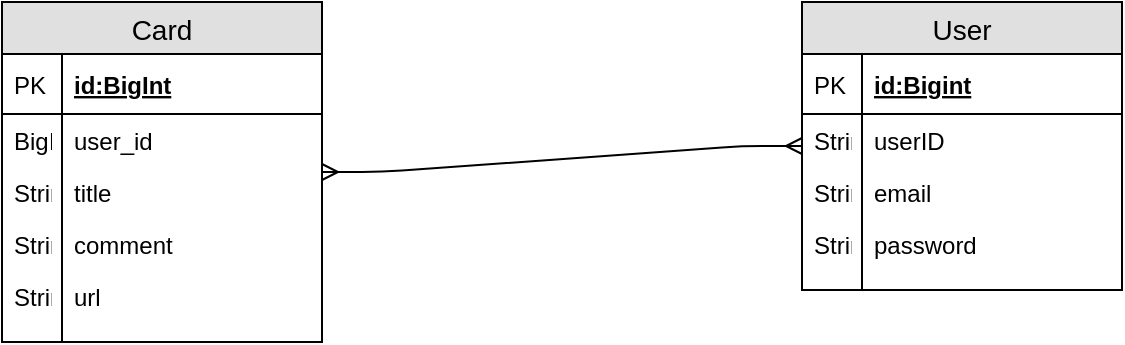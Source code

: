 <mxfile pages="1" version="11.2.3" type="device"><diagram id="p3M6OcRHENb-EbQylqT2" name="1 oldal"><mxGraphModel dx="946" dy="567" grid="1" gridSize="10" guides="1" tooltips="1" connect="1" arrows="1" fold="1" page="1" pageScale="1" pageWidth="827" pageHeight="1169" math="0" shadow="0"><root><mxCell id="0"/><mxCell id="1" parent="0"/><mxCell id="mCwch6XeB8AOmotk1CDI-1" value="Card" style="swimlane;fontStyle=0;childLayout=stackLayout;horizontal=1;startSize=26;fillColor=#e0e0e0;horizontalStack=0;resizeParent=1;resizeParentMax=0;resizeLast=0;collapsible=1;marginBottom=0;swimlaneFillColor=#ffffff;align=center;fontSize=14;" parent="1" vertex="1"><mxGeometry x="80" y="76" width="160" height="170" as="geometry"/></mxCell><mxCell id="mCwch6XeB8AOmotk1CDI-2" value="id:BigInt" style="shape=partialRectangle;top=0;left=0;right=0;bottom=1;align=left;verticalAlign=middle;fillColor=none;spacingLeft=34;spacingRight=4;overflow=hidden;rotatable=0;points=[[0,0.5],[1,0.5]];portConstraint=eastwest;dropTarget=0;fontStyle=5;fontSize=12;" parent="mCwch6XeB8AOmotk1CDI-1" vertex="1"><mxGeometry y="26" width="160" height="30" as="geometry"/></mxCell><mxCell id="mCwch6XeB8AOmotk1CDI-3" value="PK" style="shape=partialRectangle;top=0;left=0;bottom=0;fillColor=none;align=left;verticalAlign=middle;spacingLeft=4;spacingRight=4;overflow=hidden;rotatable=0;points=[];portConstraint=eastwest;part=1;fontSize=12;" parent="mCwch6XeB8AOmotk1CDI-2" vertex="1" connectable="0"><mxGeometry width="30" height="30" as="geometry"/></mxCell><mxCell id="H5kHoEMCKSrv5nc_vOK2-1" value="user_id" style="shape=partialRectangle;top=0;left=0;right=0;bottom=0;align=left;verticalAlign=top;fillColor=none;spacingLeft=34;spacingRight=4;overflow=hidden;rotatable=0;points=[[0,0.5],[1,0.5]];portConstraint=eastwest;dropTarget=0;fontSize=12;" vertex="1" parent="mCwch6XeB8AOmotk1CDI-1"><mxGeometry y="56" width="160" height="26" as="geometry"/></mxCell><mxCell id="H5kHoEMCKSrv5nc_vOK2-2" value="BigInt" style="shape=partialRectangle;top=0;left=0;bottom=0;fillColor=none;align=left;verticalAlign=top;spacingLeft=4;spacingRight=4;overflow=hidden;rotatable=0;points=[];portConstraint=eastwest;part=1;fontSize=12;" vertex="1" connectable="0" parent="H5kHoEMCKSrv5nc_vOK2-1"><mxGeometry width="30" height="26" as="geometry"/></mxCell><mxCell id="mCwch6XeB8AOmotk1CDI-4" value="title" style="shape=partialRectangle;top=0;left=0;right=0;bottom=0;align=left;verticalAlign=top;fillColor=none;spacingLeft=34;spacingRight=4;overflow=hidden;rotatable=0;points=[[0,0.5],[1,0.5]];portConstraint=eastwest;dropTarget=0;fontSize=12;" parent="mCwch6XeB8AOmotk1CDI-1" vertex="1"><mxGeometry y="82" width="160" height="26" as="geometry"/></mxCell><mxCell id="mCwch6XeB8AOmotk1CDI-5" value="String" style="shape=partialRectangle;top=0;left=0;bottom=0;fillColor=none;align=left;verticalAlign=top;spacingLeft=4;spacingRight=4;overflow=hidden;rotatable=0;points=[];portConstraint=eastwest;part=1;fontSize=12;" parent="mCwch6XeB8AOmotk1CDI-4" vertex="1" connectable="0"><mxGeometry width="30" height="26" as="geometry"/></mxCell><mxCell id="mCwch6XeB8AOmotk1CDI-6" value="comment" style="shape=partialRectangle;top=0;left=0;right=0;bottom=0;align=left;verticalAlign=top;fillColor=none;spacingLeft=34;spacingRight=4;overflow=hidden;rotatable=0;points=[[0,0.5],[1,0.5]];portConstraint=eastwest;dropTarget=0;fontSize=12;" parent="mCwch6XeB8AOmotk1CDI-1" vertex="1"><mxGeometry y="108" width="160" height="26" as="geometry"/></mxCell><mxCell id="mCwch6XeB8AOmotk1CDI-7" value="String" style="shape=partialRectangle;top=0;left=0;bottom=0;fillColor=none;align=left;verticalAlign=top;spacingLeft=4;spacingRight=4;overflow=hidden;rotatable=0;points=[];portConstraint=eastwest;part=1;fontSize=12;" parent="mCwch6XeB8AOmotk1CDI-6" vertex="1" connectable="0"><mxGeometry width="30" height="26" as="geometry"/></mxCell><mxCell id="mCwch6XeB8AOmotk1CDI-8" value="url" style="shape=partialRectangle;top=0;left=0;right=0;bottom=0;align=left;verticalAlign=top;fillColor=none;spacingLeft=34;spacingRight=4;overflow=hidden;rotatable=0;points=[[0,0.5],[1,0.5]];portConstraint=eastwest;dropTarget=0;fontSize=12;" parent="mCwch6XeB8AOmotk1CDI-1" vertex="1"><mxGeometry y="134" width="160" height="26" as="geometry"/></mxCell><mxCell id="mCwch6XeB8AOmotk1CDI-9" value="String" style="shape=partialRectangle;top=0;left=0;bottom=0;fillColor=none;align=left;verticalAlign=top;spacingLeft=4;spacingRight=4;overflow=hidden;rotatable=0;points=[];portConstraint=eastwest;part=1;fontSize=12;" parent="mCwch6XeB8AOmotk1CDI-8" vertex="1" connectable="0"><mxGeometry width="30" height="26" as="geometry"/></mxCell><mxCell id="mCwch6XeB8AOmotk1CDI-10" value="" style="shape=partialRectangle;top=0;left=0;right=0;bottom=0;align=left;verticalAlign=top;fillColor=none;spacingLeft=34;spacingRight=4;overflow=hidden;rotatable=0;points=[[0,0.5],[1,0.5]];portConstraint=eastwest;dropTarget=0;fontSize=12;" parent="mCwch6XeB8AOmotk1CDI-1" vertex="1"><mxGeometry y="160" width="160" height="10" as="geometry"/></mxCell><mxCell id="mCwch6XeB8AOmotk1CDI-11" value="" style="shape=partialRectangle;top=0;left=0;bottom=0;fillColor=none;align=left;verticalAlign=top;spacingLeft=4;spacingRight=4;overflow=hidden;rotatable=0;points=[];portConstraint=eastwest;part=1;fontSize=12;" parent="mCwch6XeB8AOmotk1CDI-10" vertex="1" connectable="0"><mxGeometry width="30" height="10" as="geometry"/></mxCell><mxCell id="mCwch6XeB8AOmotk1CDI-12" value="User" style="swimlane;fontStyle=0;childLayout=stackLayout;horizontal=1;startSize=26;fillColor=#e0e0e0;horizontalStack=0;resizeParent=1;resizeParentMax=0;resizeLast=0;collapsible=1;marginBottom=0;swimlaneFillColor=#ffffff;align=center;fontSize=14;" parent="1" vertex="1"><mxGeometry x="480" y="76" width="160" height="144" as="geometry"/></mxCell><mxCell id="mCwch6XeB8AOmotk1CDI-13" value="id:Bigint" style="shape=partialRectangle;top=0;left=0;right=0;bottom=1;align=left;verticalAlign=middle;fillColor=none;spacingLeft=34;spacingRight=4;overflow=hidden;rotatable=0;points=[[0,0.5],[1,0.5]];portConstraint=eastwest;dropTarget=0;fontStyle=5;fontSize=12;" parent="mCwch6XeB8AOmotk1CDI-12" vertex="1"><mxGeometry y="26" width="160" height="30" as="geometry"/></mxCell><mxCell id="mCwch6XeB8AOmotk1CDI-14" value="PK" style="shape=partialRectangle;top=0;left=0;bottom=0;fillColor=none;align=left;verticalAlign=middle;spacingLeft=4;spacingRight=4;overflow=hidden;rotatable=0;points=[];portConstraint=eastwest;part=1;fontSize=12;" parent="mCwch6XeB8AOmotk1CDI-13" vertex="1" connectable="0"><mxGeometry width="30" height="30" as="geometry"/></mxCell><mxCell id="mCwch6XeB8AOmotk1CDI-15" value="userID" style="shape=partialRectangle;top=0;left=0;right=0;bottom=0;align=left;verticalAlign=top;fillColor=none;spacingLeft=34;spacingRight=4;overflow=hidden;rotatable=0;points=[[0,0.5],[1,0.5]];portConstraint=eastwest;dropTarget=0;fontSize=12;" parent="mCwch6XeB8AOmotk1CDI-12" vertex="1"><mxGeometry y="56" width="160" height="26" as="geometry"/></mxCell><mxCell id="mCwch6XeB8AOmotk1CDI-16" value="String" style="shape=partialRectangle;top=0;left=0;bottom=0;fillColor=none;align=left;verticalAlign=top;spacingLeft=4;spacingRight=4;overflow=hidden;rotatable=0;points=[];portConstraint=eastwest;part=1;fontSize=12;" parent="mCwch6XeB8AOmotk1CDI-15" vertex="1" connectable="0"><mxGeometry width="30" height="26" as="geometry"/></mxCell><mxCell id="mCwch6XeB8AOmotk1CDI-17" value="email" style="shape=partialRectangle;top=0;left=0;right=0;bottom=0;align=left;verticalAlign=top;fillColor=none;spacingLeft=34;spacingRight=4;overflow=hidden;rotatable=0;points=[[0,0.5],[1,0.5]];portConstraint=eastwest;dropTarget=0;fontSize=12;" parent="mCwch6XeB8AOmotk1CDI-12" vertex="1"><mxGeometry y="82" width="160" height="26" as="geometry"/></mxCell><mxCell id="mCwch6XeB8AOmotk1CDI-18" value="String" style="shape=partialRectangle;top=0;left=0;bottom=0;fillColor=none;align=left;verticalAlign=top;spacingLeft=4;spacingRight=4;overflow=hidden;rotatable=0;points=[];portConstraint=eastwest;part=1;fontSize=12;" parent="mCwch6XeB8AOmotk1CDI-17" vertex="1" connectable="0"><mxGeometry width="30" height="26" as="geometry"/></mxCell><mxCell id="mCwch6XeB8AOmotk1CDI-19" value="password" style="shape=partialRectangle;top=0;left=0;right=0;bottom=0;align=left;verticalAlign=top;fillColor=none;spacingLeft=34;spacingRight=4;overflow=hidden;rotatable=0;points=[[0,0.5],[1,0.5]];portConstraint=eastwest;dropTarget=0;fontSize=12;" parent="mCwch6XeB8AOmotk1CDI-12" vertex="1"><mxGeometry y="108" width="160" height="26" as="geometry"/></mxCell><mxCell id="mCwch6XeB8AOmotk1CDI-20" value="String" style="shape=partialRectangle;top=0;left=0;bottom=0;fillColor=none;align=left;verticalAlign=top;spacingLeft=4;spacingRight=4;overflow=hidden;rotatable=0;points=[];portConstraint=eastwest;part=1;fontSize=12;" parent="mCwch6XeB8AOmotk1CDI-19" vertex="1" connectable="0"><mxGeometry width="30" height="26" as="geometry"/></mxCell><mxCell id="mCwch6XeB8AOmotk1CDI-21" value="" style="shape=partialRectangle;top=0;left=0;right=0;bottom=0;align=left;verticalAlign=top;fillColor=none;spacingLeft=34;spacingRight=4;overflow=hidden;rotatable=0;points=[[0,0.5],[1,0.5]];portConstraint=eastwest;dropTarget=0;fontSize=12;" parent="mCwch6XeB8AOmotk1CDI-12" vertex="1"><mxGeometry y="134" width="160" height="10" as="geometry"/></mxCell><mxCell id="mCwch6XeB8AOmotk1CDI-22" value="" style="shape=partialRectangle;top=0;left=0;bottom=0;fillColor=none;align=left;verticalAlign=top;spacingLeft=4;spacingRight=4;overflow=hidden;rotatable=0;points=[];portConstraint=eastwest;part=1;fontSize=12;" parent="mCwch6XeB8AOmotk1CDI-21" vertex="1" connectable="0"><mxGeometry width="30" height="10" as="geometry"/></mxCell><mxCell id="mCwch6XeB8AOmotk1CDI-23" value="" style="edgeStyle=entityRelationEdgeStyle;fontSize=12;html=1;endArrow=ERmany;startArrow=ERmany;" parent="1" source="mCwch6XeB8AOmotk1CDI-1" target="mCwch6XeB8AOmotk1CDI-12" edge="1"><mxGeometry width="100" height="100" relative="1" as="geometry"><mxPoint x="240" y="240" as="sourcePoint"/><mxPoint x="340" y="140" as="targetPoint"/></mxGeometry></mxCell></root></mxGraphModel></diagram></mxfile>